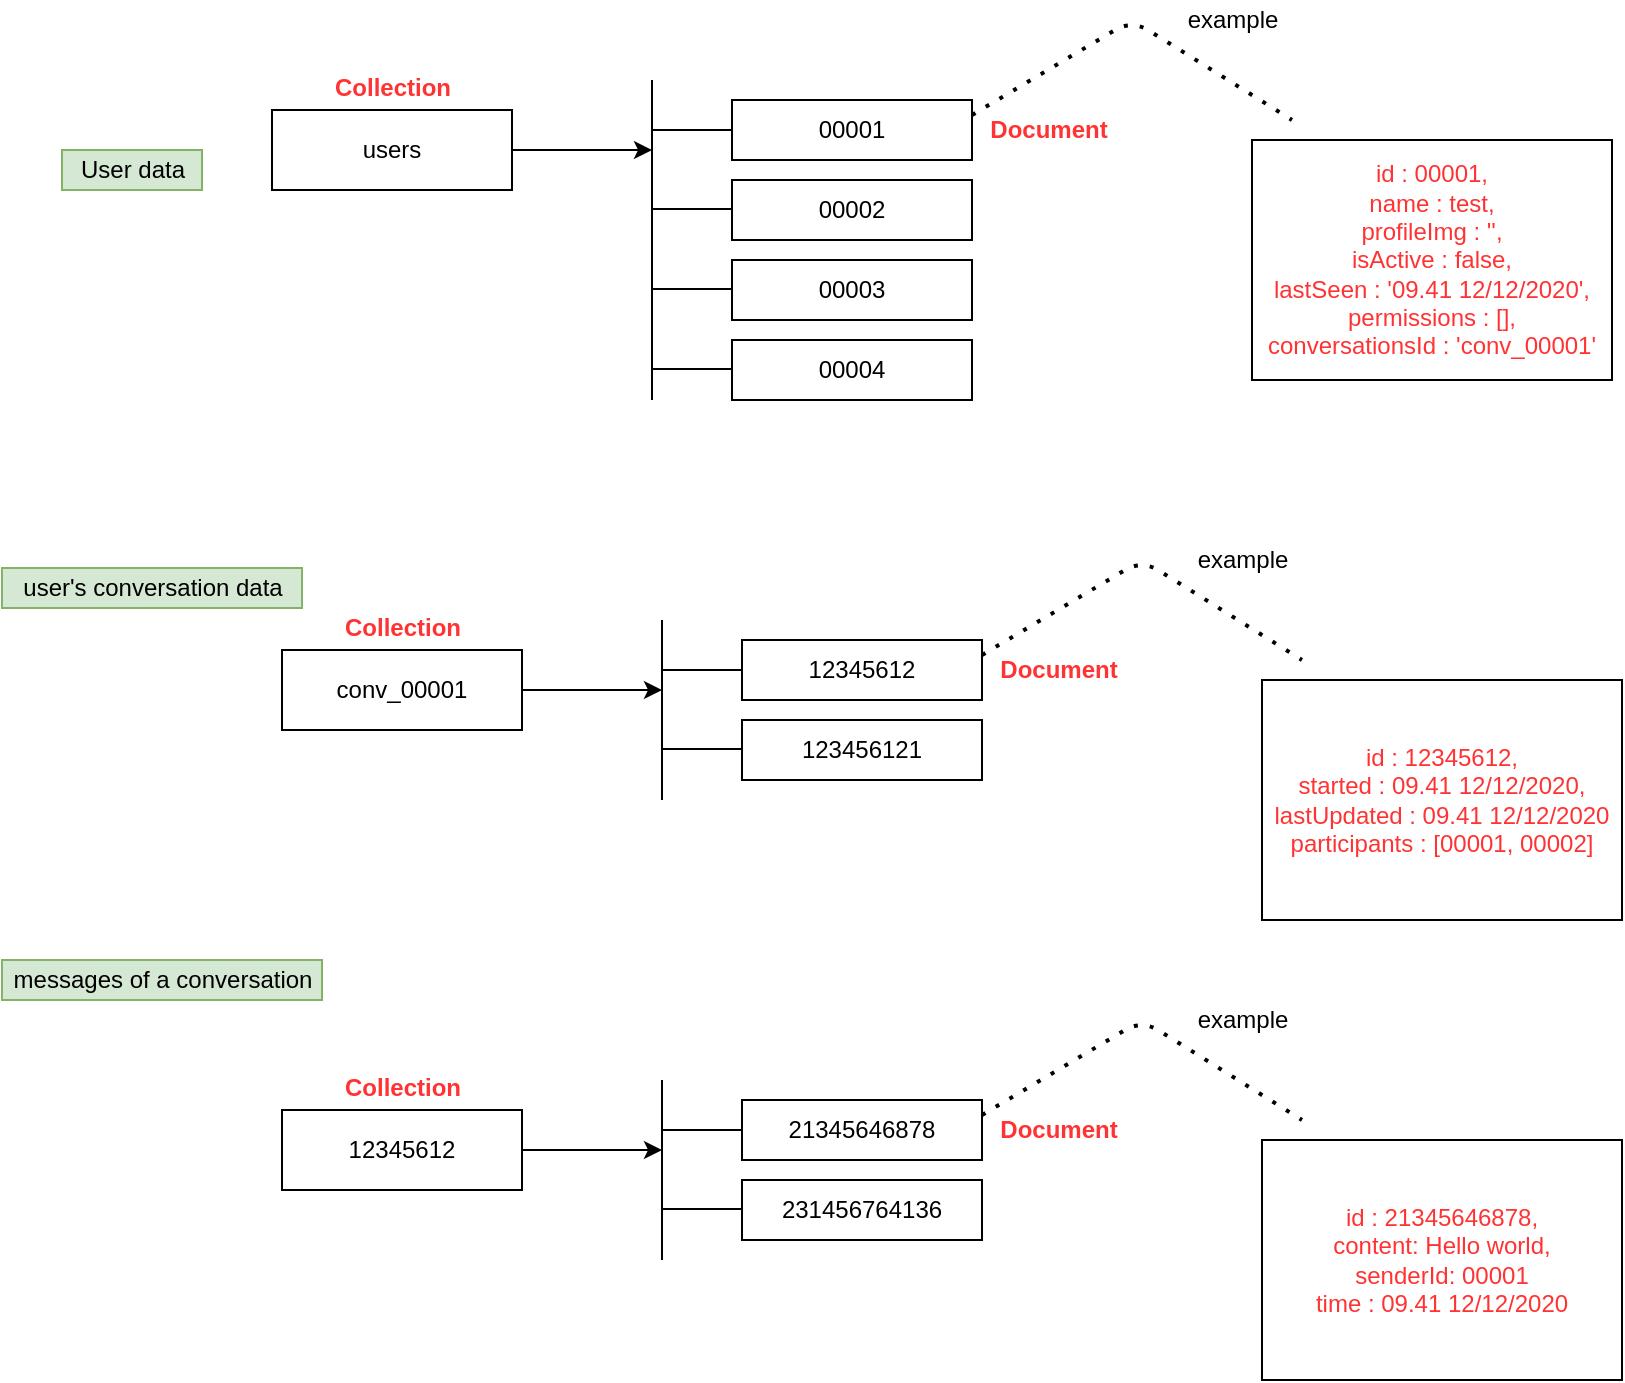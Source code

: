 <mxfile>
    <diagram id="U_7aH26CyPjBdlIxZQQr" name="Page-1">
        <mxGraphModel dx="866" dy="521" grid="1" gridSize="10" guides="1" tooltips="1" connect="1" arrows="1" fold="1" page="1" pageScale="1" pageWidth="850" pageHeight="1100" math="0" shadow="0">
            <root>
                <mxCell id="0"/>
                <mxCell id="1" parent="0"/>
                <mxCell id="5w8XftRmHPeULgjD1N0e-8" style="edgeStyle=orthogonalEdgeStyle;rounded=0;orthogonalLoop=1;jettySize=auto;html=1;fontColor=#FF3333;" parent="1" source="5w8XftRmHPeULgjD1N0e-1" edge="1">
                    <mxGeometry relative="1" as="geometry">
                        <mxPoint x="335" y="215" as="targetPoint"/>
                    </mxGeometry>
                </mxCell>
                <mxCell id="5w8XftRmHPeULgjD1N0e-1" value="users" style="rounded=0;whiteSpace=wrap;html=1;" parent="1" vertex="1">
                    <mxGeometry x="145" y="195" width="120" height="40" as="geometry"/>
                </mxCell>
                <mxCell id="5w8XftRmHPeULgjD1N0e-2" value="00001" style="whiteSpace=wrap;html=1;" parent="1" vertex="1">
                    <mxGeometry x="375" y="190" width="120" height="30" as="geometry"/>
                </mxCell>
                <mxCell id="5w8XftRmHPeULgjD1N0e-3" value="00002" style="whiteSpace=wrap;html=1;" parent="1" vertex="1">
                    <mxGeometry x="375" y="230" width="120" height="30" as="geometry"/>
                </mxCell>
                <mxCell id="5w8XftRmHPeULgjD1N0e-4" value="00003" style="whiteSpace=wrap;html=1;" parent="1" vertex="1">
                    <mxGeometry x="375" y="270" width="120" height="30" as="geometry"/>
                </mxCell>
                <mxCell id="5w8XftRmHPeULgjD1N0e-5" value="00004" style="whiteSpace=wrap;html=1;" parent="1" vertex="1">
                    <mxGeometry x="375" y="310" width="120" height="30" as="geometry"/>
                </mxCell>
                <mxCell id="5w8XftRmHPeULgjD1N0e-6" value="Document" style="text;html=1;align=center;verticalAlign=middle;resizable=0;points=[];autosize=1;fontStyle=1;fontColor=#FF3333;" parent="1" vertex="1">
                    <mxGeometry x="498" y="195" width="70" height="20" as="geometry"/>
                </mxCell>
                <mxCell id="5w8XftRmHPeULgjD1N0e-7" value="Collection" style="text;html=1;align=center;verticalAlign=middle;resizable=0;points=[];autosize=1;fontColor=#FF3333;fontStyle=1" parent="1" vertex="1">
                    <mxGeometry x="170" y="174" width="70" height="20" as="geometry"/>
                </mxCell>
                <mxCell id="5w8XftRmHPeULgjD1N0e-9" value="" style="endArrow=none;html=1;fontColor=#FF3333;" parent="1" edge="1">
                    <mxGeometry width="50" height="50" relative="1" as="geometry">
                        <mxPoint x="335" y="340" as="sourcePoint"/>
                        <mxPoint x="335" y="180" as="targetPoint"/>
                    </mxGeometry>
                </mxCell>
                <mxCell id="5w8XftRmHPeULgjD1N0e-10" value="" style="endArrow=none;html=1;fontColor=#FF3333;entryX=0;entryY=0.5;entryDx=0;entryDy=0;" parent="1" target="5w8XftRmHPeULgjD1N0e-2" edge="1">
                    <mxGeometry width="50" height="50" relative="1" as="geometry">
                        <mxPoint x="335" y="205" as="sourcePoint"/>
                        <mxPoint x="415" y="195" as="targetPoint"/>
                    </mxGeometry>
                </mxCell>
                <mxCell id="5w8XftRmHPeULgjD1N0e-11" value="" style="endArrow=none;html=1;fontColor=#FF3333;entryX=0;entryY=0.5;entryDx=0;entryDy=0;" parent="1" edge="1">
                    <mxGeometry width="50" height="50" relative="1" as="geometry">
                        <mxPoint x="335" y="244.5" as="sourcePoint"/>
                        <mxPoint x="375" y="244.5" as="targetPoint"/>
                    </mxGeometry>
                </mxCell>
                <mxCell id="5w8XftRmHPeULgjD1N0e-12" value="" style="endArrow=none;html=1;fontColor=#FF3333;entryX=0;entryY=0.5;entryDx=0;entryDy=0;" parent="1" edge="1">
                    <mxGeometry width="50" height="50" relative="1" as="geometry">
                        <mxPoint x="335" y="284.5" as="sourcePoint"/>
                        <mxPoint x="375" y="284.5" as="targetPoint"/>
                    </mxGeometry>
                </mxCell>
                <mxCell id="5w8XftRmHPeULgjD1N0e-13" value="" style="endArrow=none;html=1;fontColor=#FF3333;entryX=0;entryY=0.5;entryDx=0;entryDy=0;" parent="1" edge="1">
                    <mxGeometry width="50" height="50" relative="1" as="geometry">
                        <mxPoint x="335" y="324.5" as="sourcePoint"/>
                        <mxPoint x="375" y="324.5" as="targetPoint"/>
                    </mxGeometry>
                </mxCell>
                <mxCell id="5w8XftRmHPeULgjD1N0e-14" value="" style="endArrow=none;dashed=1;html=1;dashPattern=1 3;strokeWidth=2;fontColor=#FF3333;exitX=1;exitY=0.25;exitDx=0;exitDy=0;" parent="1" source="5w8XftRmHPeULgjD1N0e-2" edge="1">
                    <mxGeometry width="50" height="50" relative="1" as="geometry">
                        <mxPoint x="495" y="160" as="sourcePoint"/>
                        <mxPoint x="655" y="200" as="targetPoint"/>
                        <Array as="points">
                            <mxPoint x="575" y="150"/>
                        </Array>
                    </mxGeometry>
                </mxCell>
                <mxCell id="5w8XftRmHPeULgjD1N0e-15" value="id : 00001,&lt;br&gt;name : test,&lt;br&gt;profileImg : '',&lt;br&gt;isActive : false,&lt;br&gt;lastSeen : '09.41 12/12/2020',&lt;br&gt;permissions : [],&lt;br&gt;conversationsId : 'conv_00001'" style="whiteSpace=wrap;html=1;fontColor=#FF3333;" parent="1" vertex="1">
                    <mxGeometry x="635" y="210" width="180" height="120" as="geometry"/>
                </mxCell>
                <mxCell id="5w8XftRmHPeULgjD1N0e-16" value="&lt;font color=&quot;#000000&quot;&gt;example&lt;/font&gt;" style="text;html=1;align=center;verticalAlign=middle;resizable=0;points=[];autosize=1;fontColor=#FF3333;" parent="1" vertex="1">
                    <mxGeometry x="595" y="140" width="60" height="20" as="geometry"/>
                </mxCell>
                <mxCell id="5w8XftRmHPeULgjD1N0e-17" style="edgeStyle=orthogonalEdgeStyle;rounded=0;orthogonalLoop=1;jettySize=auto;html=1;fontColor=#FF3333;" parent="1" source="5w8XftRmHPeULgjD1N0e-18" edge="1">
                    <mxGeometry relative="1" as="geometry">
                        <mxPoint x="340" y="485" as="targetPoint"/>
                    </mxGeometry>
                </mxCell>
                <mxCell id="5w8XftRmHPeULgjD1N0e-18" value="conv_00001" style="rounded=0;whiteSpace=wrap;html=1;" parent="1" vertex="1">
                    <mxGeometry x="150" y="465" width="120" height="40" as="geometry"/>
                </mxCell>
                <mxCell id="5w8XftRmHPeULgjD1N0e-19" value="12345612" style="whiteSpace=wrap;html=1;" parent="1" vertex="1">
                    <mxGeometry x="380" y="460" width="120" height="30" as="geometry"/>
                </mxCell>
                <mxCell id="5w8XftRmHPeULgjD1N0e-20" value="123456121" style="whiteSpace=wrap;html=1;" parent="1" vertex="1">
                    <mxGeometry x="380" y="500" width="120" height="30" as="geometry"/>
                </mxCell>
                <mxCell id="5w8XftRmHPeULgjD1N0e-23" value="Document" style="text;html=1;align=center;verticalAlign=middle;resizable=0;points=[];autosize=1;fontStyle=1;fontColor=#FF3333;" parent="1" vertex="1">
                    <mxGeometry x="503" y="465" width="70" height="20" as="geometry"/>
                </mxCell>
                <mxCell id="5w8XftRmHPeULgjD1N0e-24" value="Collection" style="text;html=1;align=center;verticalAlign=middle;resizable=0;points=[];autosize=1;fontColor=#FF3333;fontStyle=1" parent="1" vertex="1">
                    <mxGeometry x="175" y="444" width="70" height="20" as="geometry"/>
                </mxCell>
                <mxCell id="5w8XftRmHPeULgjD1N0e-25" value="" style="endArrow=none;html=1;fontColor=#FF3333;" parent="1" edge="1">
                    <mxGeometry width="50" height="50" relative="1" as="geometry">
                        <mxPoint x="340" y="540" as="sourcePoint"/>
                        <mxPoint x="340" y="450" as="targetPoint"/>
                    </mxGeometry>
                </mxCell>
                <mxCell id="5w8XftRmHPeULgjD1N0e-26" value="" style="endArrow=none;html=1;fontColor=#FF3333;entryX=0;entryY=0.5;entryDx=0;entryDy=0;" parent="1" target="5w8XftRmHPeULgjD1N0e-19" edge="1">
                    <mxGeometry width="50" height="50" relative="1" as="geometry">
                        <mxPoint x="340" y="475" as="sourcePoint"/>
                        <mxPoint x="420" y="465" as="targetPoint"/>
                    </mxGeometry>
                </mxCell>
                <mxCell id="5w8XftRmHPeULgjD1N0e-27" value="" style="endArrow=none;html=1;fontColor=#FF3333;entryX=0;entryY=0.5;entryDx=0;entryDy=0;" parent="1" edge="1">
                    <mxGeometry width="50" height="50" relative="1" as="geometry">
                        <mxPoint x="340" y="514.5" as="sourcePoint"/>
                        <mxPoint x="380" y="514.5" as="targetPoint"/>
                    </mxGeometry>
                </mxCell>
                <mxCell id="5w8XftRmHPeULgjD1N0e-30" value="" style="endArrow=none;dashed=1;html=1;dashPattern=1 3;strokeWidth=2;fontColor=#FF3333;exitX=1;exitY=0.25;exitDx=0;exitDy=0;" parent="1" source="5w8XftRmHPeULgjD1N0e-19" edge="1">
                    <mxGeometry width="50" height="50" relative="1" as="geometry">
                        <mxPoint x="500" y="430" as="sourcePoint"/>
                        <mxPoint x="660" y="470" as="targetPoint"/>
                        <Array as="points">
                            <mxPoint x="580" y="420"/>
                        </Array>
                    </mxGeometry>
                </mxCell>
                <mxCell id="5w8XftRmHPeULgjD1N0e-31" value="id : 12345612,&lt;br&gt;started : 09.41 12/12/2020,&lt;br&gt;lastUpdated : 09.41 12/12/2020&lt;br&gt;participants : [00001, 00002]" style="whiteSpace=wrap;html=1;fontColor=#FF3333;" parent="1" vertex="1">
                    <mxGeometry x="640" y="480" width="180" height="120" as="geometry"/>
                </mxCell>
                <mxCell id="5w8XftRmHPeULgjD1N0e-32" value="&lt;font color=&quot;#000000&quot;&gt;example&lt;/font&gt;" style="text;html=1;align=center;verticalAlign=middle;resizable=0;points=[];autosize=1;fontColor=#FF3333;" parent="1" vertex="1">
                    <mxGeometry x="600" y="410" width="60" height="20" as="geometry"/>
                </mxCell>
                <mxCell id="5w8XftRmHPeULgjD1N0e-33" style="edgeStyle=orthogonalEdgeStyle;rounded=0;orthogonalLoop=1;jettySize=auto;html=1;fontColor=#FF3333;" parent="1" source="5w8XftRmHPeULgjD1N0e-34" edge="1">
                    <mxGeometry relative="1" as="geometry">
                        <mxPoint x="340" y="715" as="targetPoint"/>
                    </mxGeometry>
                </mxCell>
                <mxCell id="5w8XftRmHPeULgjD1N0e-34" value="12345612" style="rounded=0;whiteSpace=wrap;html=1;" parent="1" vertex="1">
                    <mxGeometry x="150" y="695" width="120" height="40" as="geometry"/>
                </mxCell>
                <mxCell id="5w8XftRmHPeULgjD1N0e-35" value="21345646878" style="whiteSpace=wrap;html=1;" parent="1" vertex="1">
                    <mxGeometry x="380" y="690" width="120" height="30" as="geometry"/>
                </mxCell>
                <mxCell id="5w8XftRmHPeULgjD1N0e-36" value="231456764136" style="whiteSpace=wrap;html=1;" parent="1" vertex="1">
                    <mxGeometry x="380" y="730" width="120" height="30" as="geometry"/>
                </mxCell>
                <mxCell id="5w8XftRmHPeULgjD1N0e-37" value="Document" style="text;html=1;align=center;verticalAlign=middle;resizable=0;points=[];autosize=1;fontStyle=1;fontColor=#FF3333;" parent="1" vertex="1">
                    <mxGeometry x="503" y="695" width="70" height="20" as="geometry"/>
                </mxCell>
                <mxCell id="5w8XftRmHPeULgjD1N0e-38" value="Collection" style="text;html=1;align=center;verticalAlign=middle;resizable=0;points=[];autosize=1;fontColor=#FF3333;fontStyle=1" parent="1" vertex="1">
                    <mxGeometry x="175" y="674" width="70" height="20" as="geometry"/>
                </mxCell>
                <mxCell id="5w8XftRmHPeULgjD1N0e-39" value="" style="endArrow=none;html=1;fontColor=#FF3333;" parent="1" edge="1">
                    <mxGeometry width="50" height="50" relative="1" as="geometry">
                        <mxPoint x="340" y="770" as="sourcePoint"/>
                        <mxPoint x="340" y="680" as="targetPoint"/>
                    </mxGeometry>
                </mxCell>
                <mxCell id="5w8XftRmHPeULgjD1N0e-40" value="" style="endArrow=none;html=1;fontColor=#FF3333;entryX=0;entryY=0.5;entryDx=0;entryDy=0;" parent="1" target="5w8XftRmHPeULgjD1N0e-35" edge="1">
                    <mxGeometry width="50" height="50" relative="1" as="geometry">
                        <mxPoint x="340" y="705" as="sourcePoint"/>
                        <mxPoint x="420" y="695" as="targetPoint"/>
                    </mxGeometry>
                </mxCell>
                <mxCell id="5w8XftRmHPeULgjD1N0e-41" value="" style="endArrow=none;html=1;fontColor=#FF3333;entryX=0;entryY=0.5;entryDx=0;entryDy=0;" parent="1" edge="1">
                    <mxGeometry width="50" height="50" relative="1" as="geometry">
                        <mxPoint x="340" y="744.5" as="sourcePoint"/>
                        <mxPoint x="380" y="744.5" as="targetPoint"/>
                    </mxGeometry>
                </mxCell>
                <mxCell id="5w8XftRmHPeULgjD1N0e-42" value="" style="endArrow=none;dashed=1;html=1;dashPattern=1 3;strokeWidth=2;fontColor=#FF3333;exitX=1;exitY=0.25;exitDx=0;exitDy=0;" parent="1" source="5w8XftRmHPeULgjD1N0e-35" edge="1">
                    <mxGeometry width="50" height="50" relative="1" as="geometry">
                        <mxPoint x="500" y="660" as="sourcePoint"/>
                        <mxPoint x="660" y="700" as="targetPoint"/>
                        <Array as="points">
                            <mxPoint x="580" y="650"/>
                        </Array>
                    </mxGeometry>
                </mxCell>
                <mxCell id="5w8XftRmHPeULgjD1N0e-43" value="id : 21345646878,&lt;br&gt;content: Hello world,&lt;br&gt;senderId: 00001&lt;br&gt;time : 09.41 12/12/2020" style="whiteSpace=wrap;html=1;fontColor=#FF3333;" parent="1" vertex="1">
                    <mxGeometry x="640" y="710" width="180" height="120" as="geometry"/>
                </mxCell>
                <mxCell id="5w8XftRmHPeULgjD1N0e-44" value="&lt;font color=&quot;#000000&quot;&gt;example&lt;/font&gt;" style="text;html=1;align=center;verticalAlign=middle;resizable=0;points=[];autosize=1;fontColor=#FF3333;" parent="1" vertex="1">
                    <mxGeometry x="600" y="640" width="60" height="20" as="geometry"/>
                </mxCell>
                <mxCell id="5w8XftRmHPeULgjD1N0e-45" value="&lt;font color=&quot;#000000&quot;&gt;User data&lt;/font&gt;" style="text;html=1;align=center;verticalAlign=middle;resizable=0;points=[];autosize=1;fillColor=#d5e8d4;strokeColor=#82b366;" parent="1" vertex="1">
                    <mxGeometry x="40" y="215" width="70" height="20" as="geometry"/>
                </mxCell>
                <mxCell id="5w8XftRmHPeULgjD1N0e-46" value="user's conversation data" style="text;html=1;align=center;verticalAlign=middle;resizable=0;points=[];autosize=1;fillColor=#d5e8d4;strokeColor=#82b366;fontColor=#000000;" parent="1" vertex="1">
                    <mxGeometry x="10" y="424" width="150" height="20" as="geometry"/>
                </mxCell>
                <mxCell id="5w8XftRmHPeULgjD1N0e-47" value="messages of a conversation" style="text;html=1;align=center;verticalAlign=middle;resizable=0;points=[];autosize=1;fillColor=#d5e8d4;strokeColor=#82b366;fontColor=#000000;" parent="1" vertex="1">
                    <mxGeometry x="10" y="620" width="160" height="20" as="geometry"/>
                </mxCell>
            </root>
        </mxGraphModel>
    </diagram>
</mxfile>